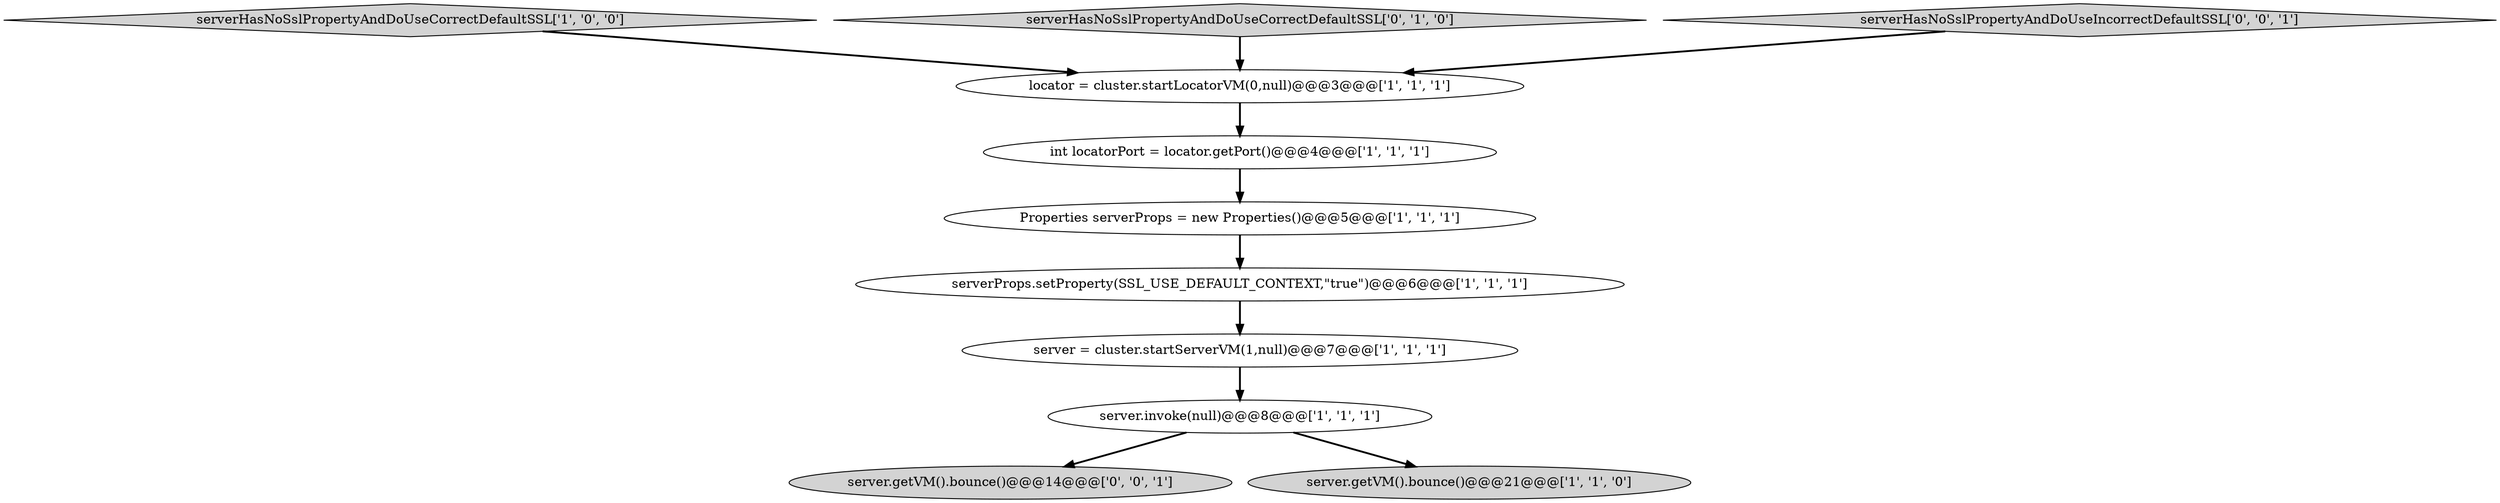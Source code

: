 digraph {
0 [style = filled, label = "server = cluster.startServerVM(1,null)@@@7@@@['1', '1', '1']", fillcolor = white, shape = ellipse image = "AAA0AAABBB1BBB"];
4 [style = filled, label = "server.invoke(null)@@@8@@@['1', '1', '1']", fillcolor = white, shape = ellipse image = "AAA0AAABBB1BBB"];
1 [style = filled, label = "serverProps.setProperty(SSL_USE_DEFAULT_CONTEXT,\"true\")@@@6@@@['1', '1', '1']", fillcolor = white, shape = ellipse image = "AAA0AAABBB1BBB"];
6 [style = filled, label = "serverHasNoSslPropertyAndDoUseCorrectDefaultSSL['1', '0', '0']", fillcolor = lightgray, shape = diamond image = "AAA0AAABBB1BBB"];
3 [style = filled, label = "int locatorPort = locator.getPort()@@@4@@@['1', '1', '1']", fillcolor = white, shape = ellipse image = "AAA0AAABBB1BBB"];
9 [style = filled, label = "server.getVM().bounce()@@@14@@@['0', '0', '1']", fillcolor = lightgray, shape = ellipse image = "AAA0AAABBB3BBB"];
8 [style = filled, label = "serverHasNoSslPropertyAndDoUseCorrectDefaultSSL['0', '1', '0']", fillcolor = lightgray, shape = diamond image = "AAA0AAABBB2BBB"];
5 [style = filled, label = "server.getVM().bounce()@@@21@@@['1', '1', '0']", fillcolor = lightgray, shape = ellipse image = "AAA0AAABBB1BBB"];
7 [style = filled, label = "Properties serverProps = new Properties()@@@5@@@['1', '1', '1']", fillcolor = white, shape = ellipse image = "AAA0AAABBB1BBB"];
10 [style = filled, label = "serverHasNoSslPropertyAndDoUseIncorrectDefaultSSL['0', '0', '1']", fillcolor = lightgray, shape = diamond image = "AAA0AAABBB3BBB"];
2 [style = filled, label = "locator = cluster.startLocatorVM(0,null)@@@3@@@['1', '1', '1']", fillcolor = white, shape = ellipse image = "AAA0AAABBB1BBB"];
4->5 [style = bold, label=""];
8->2 [style = bold, label=""];
7->1 [style = bold, label=""];
0->4 [style = bold, label=""];
10->2 [style = bold, label=""];
4->9 [style = bold, label=""];
3->7 [style = bold, label=""];
2->3 [style = bold, label=""];
6->2 [style = bold, label=""];
1->0 [style = bold, label=""];
}
